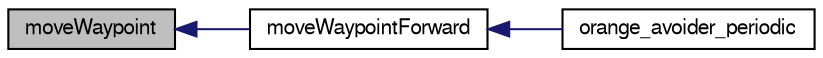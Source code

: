 digraph "moveWaypoint"
{
  edge [fontname="FreeSans",fontsize="10",labelfontname="FreeSans",labelfontsize="10"];
  node [fontname="FreeSans",fontsize="10",shape=record];
  rankdir="LR";
  Node1 [label="moveWaypoint",height=0.2,width=0.4,color="black", fillcolor="grey75", style="filled", fontcolor="black"];
  Node1 -> Node2 [dir="back",color="midnightblue",fontsize="10",style="solid",fontname="FreeSans"];
  Node2 [label="moveWaypointForward",height=0.2,width=0.4,color="black", fillcolor="white", style="filled",URL="$orange__avoider_8c.html#a1ad9e2448e1e1040a067c17c503312e1"];
  Node2 -> Node3 [dir="back",color="midnightblue",fontsize="10",style="solid",fontname="FreeSans"];
  Node3 [label="orange_avoider_periodic",height=0.2,width=0.4,color="black", fillcolor="white", style="filled",URL="$orange__avoider_8h.html#a46ffc20067e7230ef526003733deb0db"];
}

